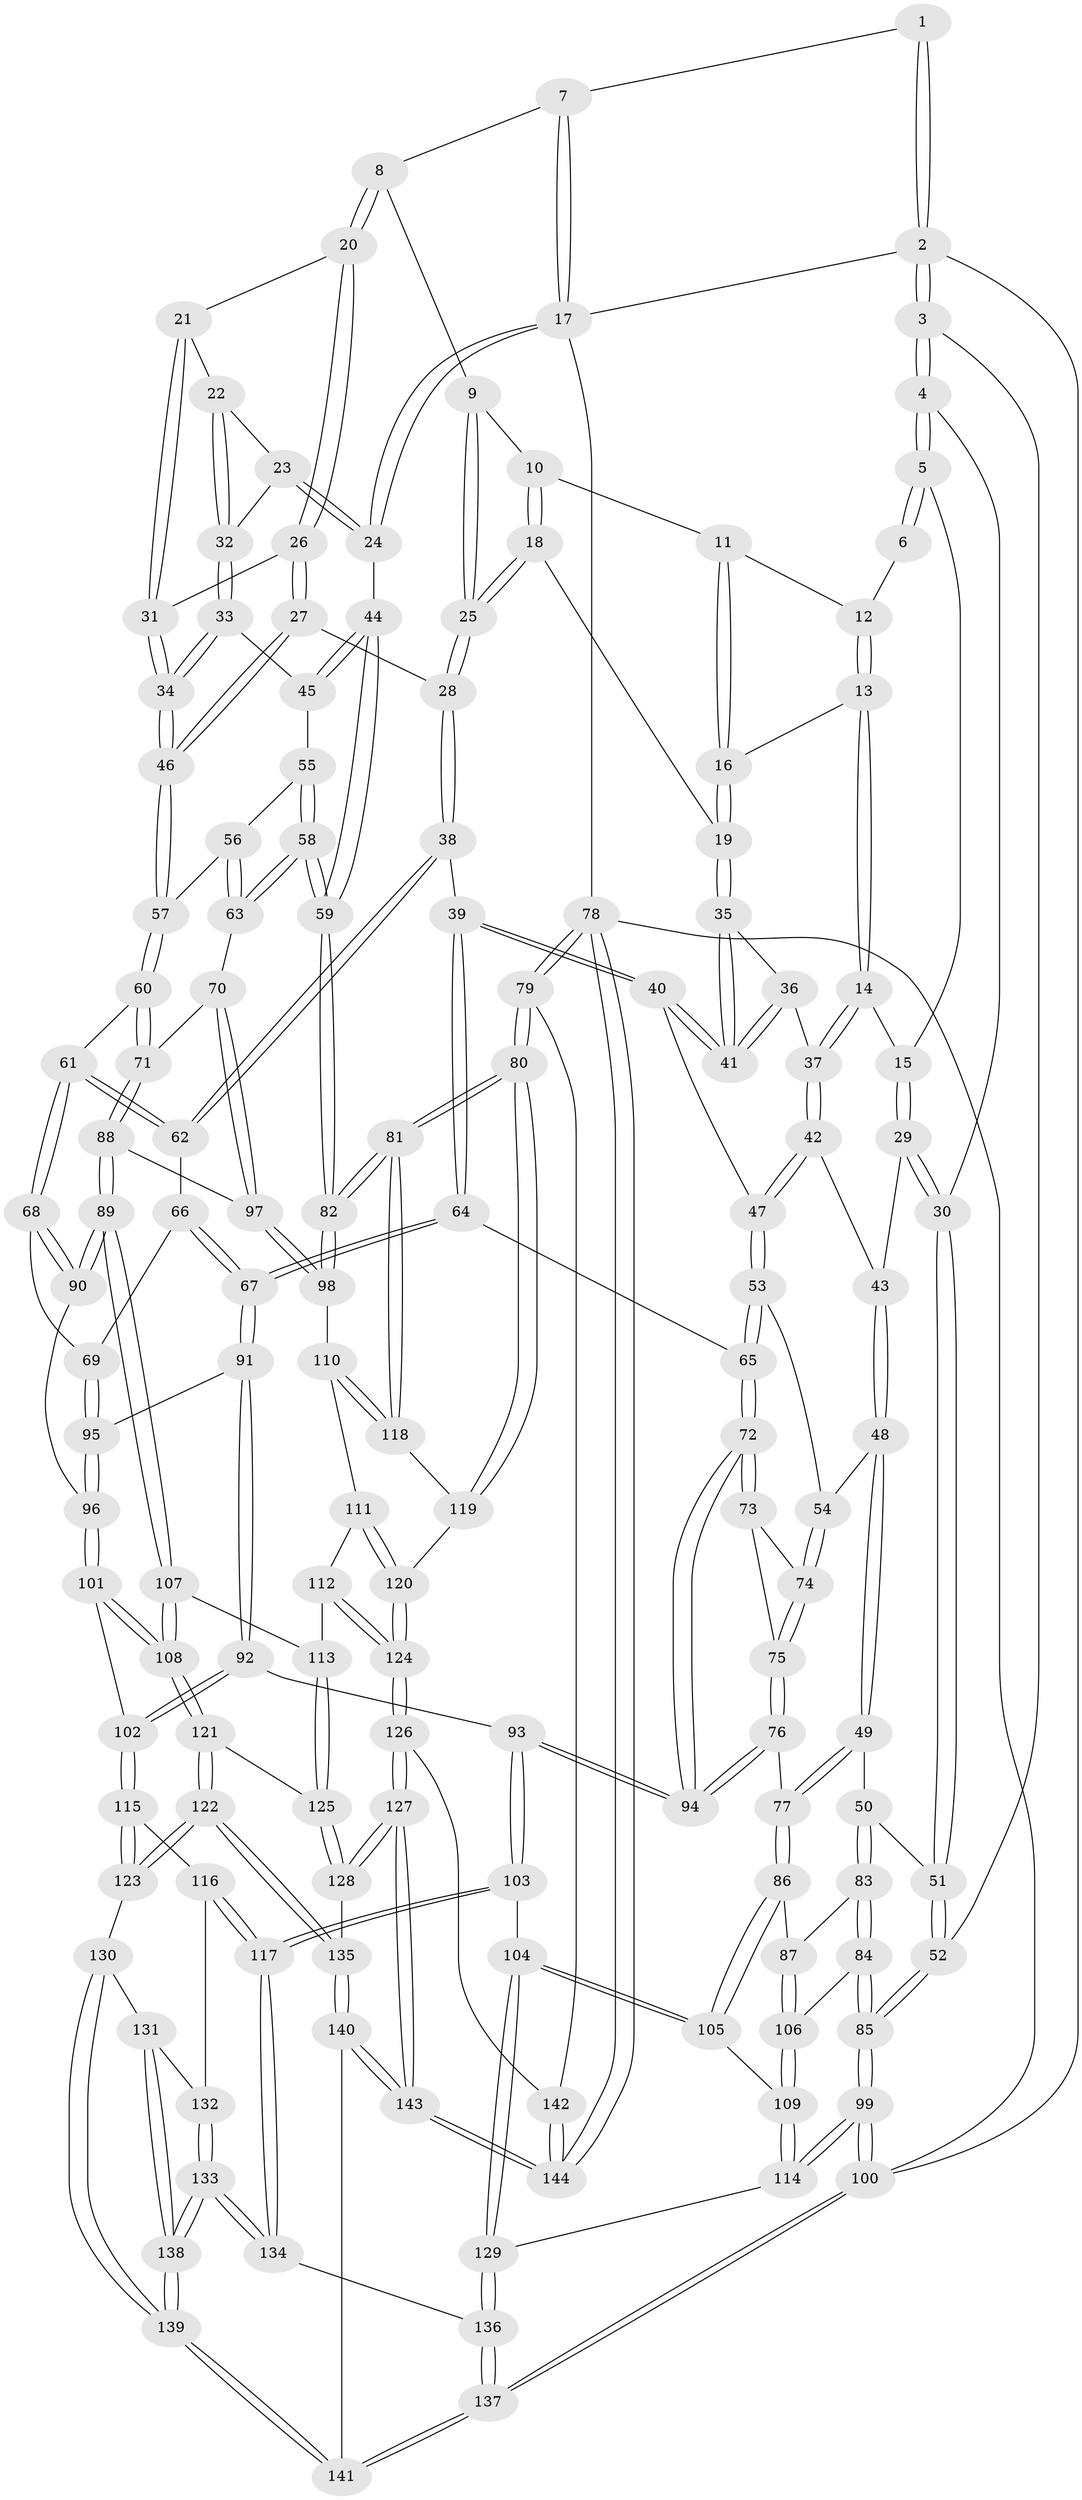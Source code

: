// Generated by graph-tools (version 1.1) at 2025/11/02/27/25 16:11:57]
// undirected, 144 vertices, 357 edges
graph export_dot {
graph [start="1"]
  node [color=gray90,style=filled];
  1 [pos="+0.263403149327327+0"];
  2 [pos="+0+0"];
  3 [pos="+0+0.08494033678339594"];
  4 [pos="+0+0.14058301287513733"];
  5 [pos="+0.20865269080715804+0.01990116817658945"];
  6 [pos="+0.24545963049381925+0"];
  7 [pos="+0.6158902432172577+0"];
  8 [pos="+0.6190523185842786+0"];
  9 [pos="+0.597617538677171+0"];
  10 [pos="+0.5575984739516818+0"];
  11 [pos="+0.45432202533740274+0.06955172107066641"];
  12 [pos="+0.34183508650335054+0.05810921333026067"];
  13 [pos="+0.37270888681831477+0.14080951473329179"];
  14 [pos="+0.3042729245362214+0.16784639079854585"];
  15 [pos="+0.22646760084381715+0.1135464788179296"];
  16 [pos="+0.39231360099259754+0.1436741540386638"];
  17 [pos="+1+0"];
  18 [pos="+0.4699338472699312+0.1841600943300734"];
  19 [pos="+0.4135935352758739+0.17360229446417738"];
  20 [pos="+0.7143806525320536+0.040185534501229435"];
  21 [pos="+0.7687353375768086+0.08943395338026577"];
  22 [pos="+0.8080689160381185+0.10388747578614696"];
  23 [pos="+1+0.02384551355789223"];
  24 [pos="+1+0"];
  25 [pos="+0.5528679903675241+0.25200629894483634"];
  26 [pos="+0.6537232370551608+0.22984514219155544"];
  27 [pos="+0.6260298674268712+0.25981848129829516"];
  28 [pos="+0.560635019869494+0.2778736086032451"];
  29 [pos="+0.14906677299187987+0.22371426902425318"];
  30 [pos="+0.11021770116353448+0.2265850269075495"];
  31 [pos="+0.7554612275846407+0.22500714451662893"];
  32 [pos="+0.8704148597387034+0.19583029590740794"];
  33 [pos="+0.8874657881475322+0.2557531803999793"];
  34 [pos="+0.8109114236038754+0.33452330871334324"];
  35 [pos="+0.409532174394372+0.19860040443502727"];
  36 [pos="+0.3085371061865074+0.24194606522212633"];
  37 [pos="+0.3013674528507137+0.24056342226653943"];
  38 [pos="+0.5334115958535155+0.33185375699386993"];
  39 [pos="+0.4784544481650036+0.3439361963783952"];
  40 [pos="+0.4453953484575762+0.3285914060923253"];
  41 [pos="+0.4082657756231345+0.2725417748287489"];
  42 [pos="+0.2806270313235427+0.26649009145207325"];
  43 [pos="+0.15244910892532829+0.2265320134053983"];
  44 [pos="+1+0.05466890322126068"];
  45 [pos="+0.8951347635358857+0.2556137793410233"];
  46 [pos="+0.8031595767783901+0.3552246531434299"];
  47 [pos="+0.28247180032367825+0.3591312543682061"];
  48 [pos="+0.21543734312136484+0.40085155053963045"];
  49 [pos="+0.17951133619590748+0.421548423978621"];
  50 [pos="+0.09039035949903523+0.4161185282259196"];
  51 [pos="+0.06378251343382911+0.395320766647321"];
  52 [pos="+0+0.36542732030766556"];
  53 [pos="+0.26077031813769974+0.3912258829590218"];
  54 [pos="+0.2577740121373377+0.39273904759272066"];
  55 [pos="+0.9742071627959681+0.3265548302117269"];
  56 [pos="+0.8916805564679462+0.38401709723014543"];
  57 [pos="+0.8031015610109751+0.36312773869616516"];
  58 [pos="+1+0.43597139240944843"];
  59 [pos="+1+0.4366324232570581"];
  60 [pos="+0.7842751560381147+0.4047311001773342"];
  61 [pos="+0.6739681839351042+0.4365063896995718"];
  62 [pos="+0.5422010598890147+0.3433420991460839"];
  63 [pos="+1+0.4460147454374727"];
  64 [pos="+0.41053980190484995+0.48095199211300066"];
  65 [pos="+0.40227805671840683+0.4830281075078892"];
  66 [pos="+0.5406960797086756+0.41930688121475623"];
  67 [pos="+0.48276440841617274+0.5401419036371551"];
  68 [pos="+0.6469931381329939+0.5046975705971649"];
  69 [pos="+0.5666562809585003+0.5236593522747653"];
  70 [pos="+0.8830116233957044+0.5205454786631087"];
  71 [pos="+0.7879230709387546+0.413453894977976"];
  72 [pos="+0.3591639754370321+0.5331234222563686"];
  73 [pos="+0.34438603807846596+0.5324781879889156"];
  74 [pos="+0.2785678641572649+0.4779010157215186"];
  75 [pos="+0.26449202756110707+0.5494554976860343"];
  76 [pos="+0.2502424045765123+0.5597002784894438"];
  77 [pos="+0.20498281946103633+0.5705117761339388"];
  78 [pos="+1+1"];
  79 [pos="+1+0.9844552795575794"];
  80 [pos="+1+0.7960791223421652"];
  81 [pos="+1+0.6782948334352468"];
  82 [pos="+1+0.5613251840914697"];
  83 [pos="+0.06634504869786108+0.5397455996230717"];
  84 [pos="+0+0.6066553307241879"];
  85 [pos="+0+0.6147781269445958"];
  86 [pos="+0.18630414738948778+0.6003396693511576"];
  87 [pos="+0.15786842811910048+0.5966070304383588"];
  88 [pos="+0.7484433698589572+0.6125928665507805"];
  89 [pos="+0.718819682748854+0.6264008919816932"];
  90 [pos="+0.68297759995621+0.5990153447905252"];
  91 [pos="+0.49972323176639927+0.5609721775448067"];
  92 [pos="+0.4901485726535688+0.5944519839399204"];
  93 [pos="+0.3632181782999472+0.6528472355215776"];
  94 [pos="+0.3610266244927274+0.6450653035593428"];
  95 [pos="+0.5293088932977678+0.5530672530131547"];
  96 [pos="+0.6120429968545844+0.6141594355555833"];
  97 [pos="+0.881483909958264+0.6165236543323094"];
  98 [pos="+0.8845334815599947+0.6198583755656937"];
  99 [pos="+0+1"];
  100 [pos="+0+1"];
  101 [pos="+0.5587005220801889+0.6855503742341317"];
  102 [pos="+0.530697945748279+0.6866105185401753"];
  103 [pos="+0.33810196403018644+0.7313051971822633"];
  104 [pos="+0.2580755956892811+0.7193174987804565"];
  105 [pos="+0.1937708484694062+0.6231337948150687"];
  106 [pos="+0.05707870791752484+0.6659697391524911"];
  107 [pos="+0.7099403132808483+0.6790876097621271"];
  108 [pos="+0.6521997975434594+0.7341321259069781"];
  109 [pos="+0.0864629520928408+0.7261325781446378"];
  110 [pos="+0.8879732016657851+0.6511259905856477"];
  111 [pos="+0.8111756984609252+0.7056765856337052"];
  112 [pos="+0.7690973867671502+0.7252163740874212"];
  113 [pos="+0.754899976263123+0.7205950995124172"];
  114 [pos="+0.09322345027218122+0.7885652635174019"];
  115 [pos="+0.4997516784901768+0.7290118554568636"];
  116 [pos="+0.49061784297650524+0.7336677376914575"];
  117 [pos="+0.3422780431930938+0.7366615139138626"];
  118 [pos="+0.9087777042267442+0.7132509682283933"];
  119 [pos="+0.8984582213274747+0.7905535949405883"];
  120 [pos="+0.875259367026751+0.8224429743415983"];
  121 [pos="+0.6476522058400488+0.7770555103632034"];
  122 [pos="+0.6157574997590567+0.8395591020405719"];
  123 [pos="+0.6109300867369378+0.8391554723996055"];
  124 [pos="+0.8752468246528672+0.8224614434071597"];
  125 [pos="+0.7464350249279665+0.803452902583901"];
  126 [pos="+0.8635890857982615+0.8599431286297321"];
  127 [pos="+0.8253101717076478+0.885160029933511"];
  128 [pos="+0.8050767024998315+0.8748989491693075"];
  129 [pos="+0.15152999717579144+0.798572754585488"];
  130 [pos="+0.5563381518353642+0.8552996284417734"];
  131 [pos="+0.5311923934965654+0.8503130108993645"];
  132 [pos="+0.49101862597659424+0.8158929787247602"];
  133 [pos="+0.36931387219358536+0.8744970123073819"];
  134 [pos="+0.35828102273397333+0.8583124803372912"];
  135 [pos="+0.627827194675553+0.8591214080289012"];
  136 [pos="+0.1971699235763386+0.8931006049577874"];
  137 [pos="+0.08334957140588883+1"];
  138 [pos="+0.39034147720547163+0.9303917722672195"];
  139 [pos="+0.42247845609627543+1"];
  140 [pos="+0.6500200000275398+1"];
  141 [pos="+0.4249867663583206+1"];
  142 [pos="+0.9549045379205754+0.9131943411174064"];
  143 [pos="+0.7114087910537397+1"];
  144 [pos="+0.847569811688844+1"];
  1 -- 2;
  1 -- 2;
  1 -- 7;
  2 -- 3;
  2 -- 3;
  2 -- 17;
  2 -- 100;
  3 -- 4;
  3 -- 4;
  3 -- 52;
  4 -- 5;
  4 -- 5;
  4 -- 30;
  5 -- 6;
  5 -- 6;
  5 -- 15;
  6 -- 12;
  7 -- 8;
  7 -- 17;
  7 -- 17;
  8 -- 9;
  8 -- 20;
  8 -- 20;
  9 -- 10;
  9 -- 25;
  9 -- 25;
  10 -- 11;
  10 -- 18;
  10 -- 18;
  11 -- 12;
  11 -- 16;
  11 -- 16;
  12 -- 13;
  12 -- 13;
  13 -- 14;
  13 -- 14;
  13 -- 16;
  14 -- 15;
  14 -- 37;
  14 -- 37;
  15 -- 29;
  15 -- 29;
  16 -- 19;
  16 -- 19;
  17 -- 24;
  17 -- 24;
  17 -- 78;
  18 -- 19;
  18 -- 25;
  18 -- 25;
  19 -- 35;
  19 -- 35;
  20 -- 21;
  20 -- 26;
  20 -- 26;
  21 -- 22;
  21 -- 31;
  21 -- 31;
  22 -- 23;
  22 -- 32;
  22 -- 32;
  23 -- 24;
  23 -- 24;
  23 -- 32;
  24 -- 44;
  25 -- 28;
  25 -- 28;
  26 -- 27;
  26 -- 27;
  26 -- 31;
  27 -- 28;
  27 -- 46;
  27 -- 46;
  28 -- 38;
  28 -- 38;
  29 -- 30;
  29 -- 30;
  29 -- 43;
  30 -- 51;
  30 -- 51;
  31 -- 34;
  31 -- 34;
  32 -- 33;
  32 -- 33;
  33 -- 34;
  33 -- 34;
  33 -- 45;
  34 -- 46;
  34 -- 46;
  35 -- 36;
  35 -- 41;
  35 -- 41;
  36 -- 37;
  36 -- 41;
  36 -- 41;
  37 -- 42;
  37 -- 42;
  38 -- 39;
  38 -- 62;
  38 -- 62;
  39 -- 40;
  39 -- 40;
  39 -- 64;
  39 -- 64;
  40 -- 41;
  40 -- 41;
  40 -- 47;
  42 -- 43;
  42 -- 47;
  42 -- 47;
  43 -- 48;
  43 -- 48;
  44 -- 45;
  44 -- 45;
  44 -- 59;
  44 -- 59;
  45 -- 55;
  46 -- 57;
  46 -- 57;
  47 -- 53;
  47 -- 53;
  48 -- 49;
  48 -- 49;
  48 -- 54;
  49 -- 50;
  49 -- 77;
  49 -- 77;
  50 -- 51;
  50 -- 83;
  50 -- 83;
  51 -- 52;
  51 -- 52;
  52 -- 85;
  52 -- 85;
  53 -- 54;
  53 -- 65;
  53 -- 65;
  54 -- 74;
  54 -- 74;
  55 -- 56;
  55 -- 58;
  55 -- 58;
  56 -- 57;
  56 -- 63;
  56 -- 63;
  57 -- 60;
  57 -- 60;
  58 -- 59;
  58 -- 59;
  58 -- 63;
  58 -- 63;
  59 -- 82;
  59 -- 82;
  60 -- 61;
  60 -- 71;
  60 -- 71;
  61 -- 62;
  61 -- 62;
  61 -- 68;
  61 -- 68;
  62 -- 66;
  63 -- 70;
  64 -- 65;
  64 -- 67;
  64 -- 67;
  65 -- 72;
  65 -- 72;
  66 -- 67;
  66 -- 67;
  66 -- 69;
  67 -- 91;
  67 -- 91;
  68 -- 69;
  68 -- 90;
  68 -- 90;
  69 -- 95;
  69 -- 95;
  70 -- 71;
  70 -- 97;
  70 -- 97;
  71 -- 88;
  71 -- 88;
  72 -- 73;
  72 -- 73;
  72 -- 94;
  72 -- 94;
  73 -- 74;
  73 -- 75;
  74 -- 75;
  74 -- 75;
  75 -- 76;
  75 -- 76;
  76 -- 77;
  76 -- 94;
  76 -- 94;
  77 -- 86;
  77 -- 86;
  78 -- 79;
  78 -- 79;
  78 -- 144;
  78 -- 144;
  78 -- 100;
  79 -- 80;
  79 -- 80;
  79 -- 142;
  80 -- 81;
  80 -- 81;
  80 -- 119;
  80 -- 119;
  81 -- 82;
  81 -- 82;
  81 -- 118;
  81 -- 118;
  82 -- 98;
  82 -- 98;
  83 -- 84;
  83 -- 84;
  83 -- 87;
  84 -- 85;
  84 -- 85;
  84 -- 106;
  85 -- 99;
  85 -- 99;
  86 -- 87;
  86 -- 105;
  86 -- 105;
  87 -- 106;
  87 -- 106;
  88 -- 89;
  88 -- 89;
  88 -- 97;
  89 -- 90;
  89 -- 90;
  89 -- 107;
  89 -- 107;
  90 -- 96;
  91 -- 92;
  91 -- 92;
  91 -- 95;
  92 -- 93;
  92 -- 102;
  92 -- 102;
  93 -- 94;
  93 -- 94;
  93 -- 103;
  93 -- 103;
  95 -- 96;
  95 -- 96;
  96 -- 101;
  96 -- 101;
  97 -- 98;
  97 -- 98;
  98 -- 110;
  99 -- 100;
  99 -- 100;
  99 -- 114;
  99 -- 114;
  100 -- 137;
  100 -- 137;
  101 -- 102;
  101 -- 108;
  101 -- 108;
  102 -- 115;
  102 -- 115;
  103 -- 104;
  103 -- 117;
  103 -- 117;
  104 -- 105;
  104 -- 105;
  104 -- 129;
  104 -- 129;
  105 -- 109;
  106 -- 109;
  106 -- 109;
  107 -- 108;
  107 -- 108;
  107 -- 113;
  108 -- 121;
  108 -- 121;
  109 -- 114;
  109 -- 114;
  110 -- 111;
  110 -- 118;
  110 -- 118;
  111 -- 112;
  111 -- 120;
  111 -- 120;
  112 -- 113;
  112 -- 124;
  112 -- 124;
  113 -- 125;
  113 -- 125;
  114 -- 129;
  115 -- 116;
  115 -- 123;
  115 -- 123;
  116 -- 117;
  116 -- 117;
  116 -- 132;
  117 -- 134;
  117 -- 134;
  118 -- 119;
  119 -- 120;
  120 -- 124;
  120 -- 124;
  121 -- 122;
  121 -- 122;
  121 -- 125;
  122 -- 123;
  122 -- 123;
  122 -- 135;
  122 -- 135;
  123 -- 130;
  124 -- 126;
  124 -- 126;
  125 -- 128;
  125 -- 128;
  126 -- 127;
  126 -- 127;
  126 -- 142;
  127 -- 128;
  127 -- 128;
  127 -- 143;
  127 -- 143;
  128 -- 135;
  129 -- 136;
  129 -- 136;
  130 -- 131;
  130 -- 139;
  130 -- 139;
  131 -- 132;
  131 -- 138;
  131 -- 138;
  132 -- 133;
  132 -- 133;
  133 -- 134;
  133 -- 134;
  133 -- 138;
  133 -- 138;
  134 -- 136;
  135 -- 140;
  135 -- 140;
  136 -- 137;
  136 -- 137;
  137 -- 141;
  137 -- 141;
  138 -- 139;
  138 -- 139;
  139 -- 141;
  139 -- 141;
  140 -- 141;
  140 -- 143;
  140 -- 143;
  142 -- 144;
  142 -- 144;
  143 -- 144;
  143 -- 144;
}
